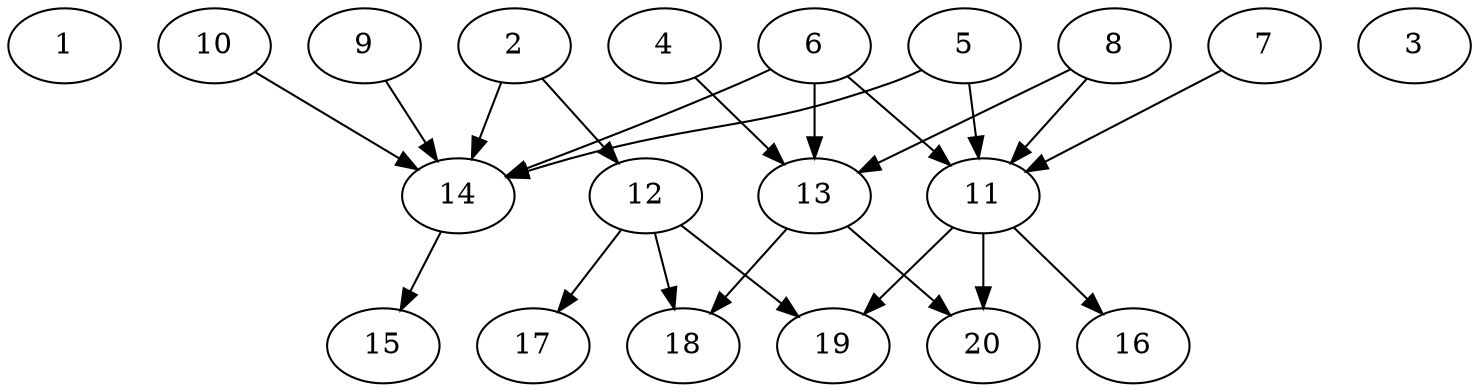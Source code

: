 // DAG automatically generated by daggen at Wed Jul 24 21:27:05 2019
// ./daggen --dot -n 20 --ccr 0.4 --fat 0.7 --regular 0.5 --density 0.5 --mindata 5242880 --maxdata 52428800 
digraph G {
  1 [size="21132800", alpha="0.03", expect_size="8453120"] 
  2 [size="116881920", alpha="0.15", expect_size="46752768"] 
  2 -> 12 [size ="46752768"]
  2 -> 14 [size ="46752768"]
  3 [size="79313920", alpha="0.00", expect_size="31725568"] 
  4 [size="76702720", alpha="0.01", expect_size="30681088"] 
  4 -> 13 [size ="30681088"]
  5 [size="23738880", alpha="0.11", expect_size="9495552"] 
  5 -> 11 [size ="9495552"]
  5 -> 14 [size ="9495552"]
  6 [size="49093120", alpha="0.13", expect_size="19637248"] 
  6 -> 11 [size ="19637248"]
  6 -> 13 [size ="19637248"]
  6 -> 14 [size ="19637248"]
  7 [size="69857280", alpha="0.12", expect_size="27942912"] 
  7 -> 11 [size ="27942912"]
  8 [size="26816000", alpha="0.12", expect_size="10726400"] 
  8 -> 11 [size ="10726400"]
  8 -> 13 [size ="10726400"]
  9 [size="96770560", alpha="0.13", expect_size="38708224"] 
  9 -> 14 [size ="38708224"]
  10 [size="68436480", alpha="0.13", expect_size="27374592"] 
  10 -> 14 [size ="27374592"]
  11 [size="122127360", alpha="0.18", expect_size="48850944"] 
  11 -> 16 [size ="48850944"]
  11 -> 19 [size ="48850944"]
  11 -> 20 [size ="48850944"]
  12 [size="19527680", alpha="0.19", expect_size="7811072"] 
  12 -> 17 [size ="7811072"]
  12 -> 18 [size ="7811072"]
  12 -> 19 [size ="7811072"]
  13 [size="106905600", alpha="0.01", expect_size="42762240"] 
  13 -> 18 [size ="42762240"]
  13 -> 20 [size ="42762240"]
  14 [size="107699200", alpha="0.04", expect_size="43079680"] 
  14 -> 15 [size ="43079680"]
  15 [size="112294400", alpha="0.16", expect_size="44917760"] 
  16 [size="59491840", alpha="0.13", expect_size="23796736"] 
  17 [size="15887360", alpha="0.04", expect_size="6354944"] 
  18 [size="89264640", alpha="0.01", expect_size="35705856"] 
  19 [size="43376640", alpha="0.16", expect_size="17350656"] 
  20 [size="118878720", alpha="0.07", expect_size="47551488"] 
}
